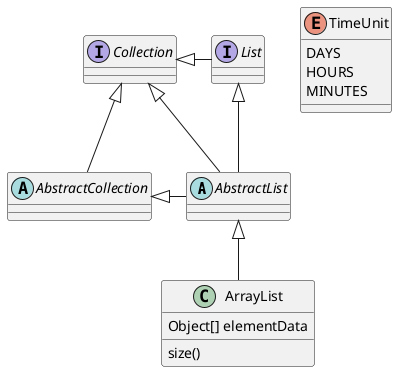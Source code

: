@startuml
'https://plantuml.com/class-diagram

abstract class AbstractList
abstract AbstractCollection
interface List
interface Collection

List <|-- AbstractList
Collection <|-- AbstractCollection

Collection <|- List
AbstractCollection <|- AbstractList
AbstractList <|-- ArrayList
Collection <|-- AbstractList

class ArrayList {
Object[] elementData
size()
}

enum TimeUnit {
DAYS
HOURS
MINUTES
}

/'class TargetObject{
    void operation1();
    void operation2();
}
class ProxyObject{
}
class Client{
}
Client -|> ProxyObject
ProxyObject -|> TargetObject'/

@enduml